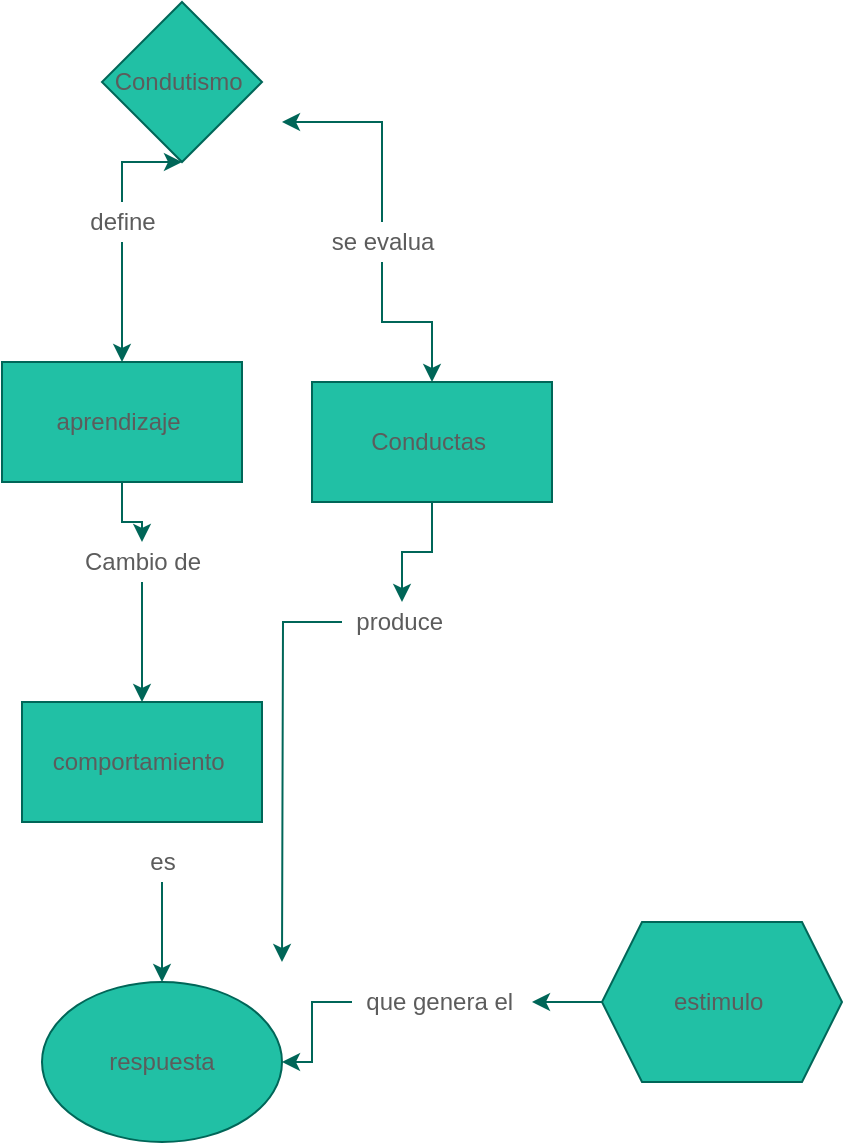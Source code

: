 <mxfile version="13.8.5" type="github" pages="2">
  <diagram id="rv3ATm2bJf_pBaVJTzYc" name="Page-1">
    <mxGraphModel dx="1157" dy="643" grid="1" gridSize="10" guides="1" tooltips="1" connect="1" arrows="1" fold="1" page="1" pageScale="1" pageWidth="827" pageHeight="1169" math="0" shadow="0">
      <root>
        <mxCell id="0" />
        <mxCell id="1" parent="0" />
        <mxCell id="E8Y2DjJsMRhYmjLtC1ih-2" value="&lt;font style=&quot;vertical-align: inherit&quot;&gt;&lt;font style=&quot;vertical-align: inherit&quot;&gt;Condutismo&amp;nbsp;&lt;/font&gt;&lt;/font&gt;" style="rhombus;whiteSpace=wrap;html=1;fillColor=#21C0A5;strokeColor=#006658;fontColor=#5C5C5C;" vertex="1" parent="1">
          <mxGeometry x="130" y="30" width="80" height="80" as="geometry" />
        </mxCell>
        <mxCell id="E8Y2DjJsMRhYmjLtC1ih-4" value="" style="edgeStyle=orthogonalEdgeStyle;rounded=0;orthogonalLoop=1;jettySize=auto;html=1;strokeColor=#006658;fontColor=#5C5C5C;" edge="1" parent="1" source="E8Y2DjJsMRhYmjLtC1ih-3" target="E8Y2DjJsMRhYmjLtC1ih-2">
          <mxGeometry relative="1" as="geometry" />
        </mxCell>
        <mxCell id="E8Y2DjJsMRhYmjLtC1ih-6" value="" style="edgeStyle=orthogonalEdgeStyle;rounded=0;orthogonalLoop=1;jettySize=auto;html=1;strokeColor=#006658;fontColor=#5C5C5C;" edge="1" parent="1" source="E8Y2DjJsMRhYmjLtC1ih-3" target="E8Y2DjJsMRhYmjLtC1ih-5">
          <mxGeometry relative="1" as="geometry" />
        </mxCell>
        <mxCell id="E8Y2DjJsMRhYmjLtC1ih-3" value="&lt;font style=&quot;vertical-align: inherit&quot;&gt;&lt;font style=&quot;vertical-align: inherit&quot;&gt;&lt;font style=&quot;vertical-align: inherit&quot;&gt;&lt;font style=&quot;vertical-align: inherit&quot;&gt;&amp;nbsp;define&amp;nbsp;&lt;/font&gt;&lt;/font&gt;&lt;/font&gt;&lt;/font&gt;" style="text;html=1;align=center;verticalAlign=middle;resizable=0;points=[];autosize=1;fontColor=#5C5C5C;" vertex="1" parent="1">
          <mxGeometry x="115" y="130" width="50" height="20" as="geometry" />
        </mxCell>
        <mxCell id="E8Y2DjJsMRhYmjLtC1ih-11" value="" style="edgeStyle=orthogonalEdgeStyle;rounded=0;orthogonalLoop=1;jettySize=auto;html=1;strokeColor=#006658;fontColor=#5C5C5C;" edge="1" parent="1" source="E8Y2DjJsMRhYmjLtC1ih-5" target="E8Y2DjJsMRhYmjLtC1ih-9">
          <mxGeometry relative="1" as="geometry" />
        </mxCell>
        <mxCell id="E8Y2DjJsMRhYmjLtC1ih-5" value="&lt;font style=&quot;vertical-align: inherit&quot;&gt;&lt;font style=&quot;vertical-align: inherit&quot;&gt;aprendizaje&amp;nbsp;&lt;/font&gt;&lt;/font&gt;" style="whiteSpace=wrap;html=1;fillColor=#21C0A5;strokeColor=#006658;fontColor=#5C5C5C;" vertex="1" parent="1">
          <mxGeometry x="80" y="210" width="120" height="60" as="geometry" />
        </mxCell>
        <mxCell id="E8Y2DjJsMRhYmjLtC1ih-13" value="" style="edgeStyle=orthogonalEdgeStyle;rounded=0;orthogonalLoop=1;jettySize=auto;html=1;strokeColor=#006658;fontColor=#5C5C5C;" edge="1" parent="1" source="E8Y2DjJsMRhYmjLtC1ih-9" target="E8Y2DjJsMRhYmjLtC1ih-12">
          <mxGeometry relative="1" as="geometry" />
        </mxCell>
        <mxCell id="E8Y2DjJsMRhYmjLtC1ih-9" value="&lt;font style=&quot;vertical-align: inherit&quot;&gt;&lt;font style=&quot;vertical-align: inherit&quot;&gt;Cambio de&lt;/font&gt;&lt;/font&gt;" style="text;html=1;align=center;verticalAlign=middle;resizable=0;points=[];autosize=1;fontColor=#5C5C5C;" vertex="1" parent="1">
          <mxGeometry x="115" y="300" width="70" height="20" as="geometry" />
        </mxCell>
        <mxCell id="E8Y2DjJsMRhYmjLtC1ih-12" value="&lt;font style=&quot;vertical-align: inherit&quot;&gt;&lt;font style=&quot;vertical-align: inherit&quot;&gt;comportamiento&amp;nbsp;&lt;/font&gt;&lt;/font&gt;" style="whiteSpace=wrap;html=1;fillColor=#21C0A5;strokeColor=#006658;fontColor=#5C5C5C;" vertex="1" parent="1">
          <mxGeometry x="90" y="380" width="120" height="60" as="geometry" />
        </mxCell>
        <mxCell id="E8Y2DjJsMRhYmjLtC1ih-16" value="" style="edgeStyle=orthogonalEdgeStyle;rounded=0;orthogonalLoop=1;jettySize=auto;html=1;strokeColor=#006658;fontColor=#5C5C5C;" edge="1" parent="1" source="E8Y2DjJsMRhYmjLtC1ih-14" target="E8Y2DjJsMRhYmjLtC1ih-15">
          <mxGeometry relative="1" as="geometry" />
        </mxCell>
        <mxCell id="E8Y2DjJsMRhYmjLtC1ih-32" value="" style="edgeStyle=orthogonalEdgeStyle;rounded=0;orthogonalLoop=1;jettySize=auto;html=1;strokeColor=#006658;fontColor=#5C5C5C;" edge="1" parent="1" source="E8Y2DjJsMRhYmjLtC1ih-14">
          <mxGeometry relative="1" as="geometry">
            <mxPoint x="220" y="90" as="targetPoint" />
            <Array as="points">
              <mxPoint x="270" y="90" />
              <mxPoint x="270" y="90" />
            </Array>
          </mxGeometry>
        </mxCell>
        <mxCell id="E8Y2DjJsMRhYmjLtC1ih-14" value="&lt;font style=&quot;vertical-align: inherit&quot;&gt;&lt;font style=&quot;vertical-align: inherit&quot;&gt;se evalua&lt;/font&gt;&lt;/font&gt;" style="text;html=1;align=center;verticalAlign=middle;resizable=0;points=[];autosize=1;fontColor=#5C5C5C;" vertex="1" parent="1">
          <mxGeometry x="235" y="140" width="70" height="20" as="geometry" />
        </mxCell>
        <mxCell id="E8Y2DjJsMRhYmjLtC1ih-24" value="" style="edgeStyle=orthogonalEdgeStyle;rounded=0;orthogonalLoop=1;jettySize=auto;html=1;strokeColor=#006658;fontColor=#5C5C5C;" edge="1" parent="1" source="E8Y2DjJsMRhYmjLtC1ih-15" target="E8Y2DjJsMRhYmjLtC1ih-22">
          <mxGeometry relative="1" as="geometry" />
        </mxCell>
        <mxCell id="E8Y2DjJsMRhYmjLtC1ih-15" value="&lt;font style=&quot;vertical-align: inherit&quot;&gt;&lt;font style=&quot;vertical-align: inherit&quot;&gt;Conductas&amp;nbsp;&lt;/font&gt;&lt;/font&gt;" style="whiteSpace=wrap;html=1;fillColor=#21C0A5;strokeColor=#006658;fontColor=#5C5C5C;" vertex="1" parent="1">
          <mxGeometry x="235" y="220" width="120" height="60" as="geometry" />
        </mxCell>
        <mxCell id="E8Y2DjJsMRhYmjLtC1ih-21" value="" style="edgeStyle=orthogonalEdgeStyle;rounded=0;orthogonalLoop=1;jettySize=auto;html=1;strokeColor=#006658;fontColor=#5C5C5C;" edge="1" parent="1" source="E8Y2DjJsMRhYmjLtC1ih-17" target="E8Y2DjJsMRhYmjLtC1ih-20">
          <mxGeometry relative="1" as="geometry" />
        </mxCell>
        <mxCell id="E8Y2DjJsMRhYmjLtC1ih-17" value="&lt;font style=&quot;vertical-align: inherit&quot;&gt;&lt;font style=&quot;vertical-align: inherit&quot;&gt;es&lt;/font&gt;&lt;/font&gt;" style="text;html=1;align=center;verticalAlign=middle;resizable=0;points=[];autosize=1;fontColor=#5C5C5C;" vertex="1" parent="1">
          <mxGeometry x="145" y="450" width="30" height="20" as="geometry" />
        </mxCell>
        <mxCell id="E8Y2DjJsMRhYmjLtC1ih-20" value="&lt;font style=&quot;vertical-align: inherit&quot;&gt;&lt;font style=&quot;vertical-align: inherit&quot;&gt;respuesta&lt;/font&gt;&lt;/font&gt;" style="ellipse;whiteSpace=wrap;html=1;fillColor=#21C0A5;strokeColor=#006658;fontColor=#5C5C5C;" vertex="1" parent="1">
          <mxGeometry x="100" y="520" width="120" height="80" as="geometry" />
        </mxCell>
        <mxCell id="E8Y2DjJsMRhYmjLtC1ih-30" value="" style="edgeStyle=orthogonalEdgeStyle;rounded=0;orthogonalLoop=1;jettySize=auto;html=1;strokeColor=#006658;fontColor=#5C5C5C;" edge="1" parent="1" source="E8Y2DjJsMRhYmjLtC1ih-22">
          <mxGeometry relative="1" as="geometry">
            <mxPoint x="220" y="510" as="targetPoint" />
          </mxGeometry>
        </mxCell>
        <mxCell id="E8Y2DjJsMRhYmjLtC1ih-22" value="&lt;font style=&quot;vertical-align: inherit&quot;&gt;&lt;font style=&quot;vertical-align: inherit&quot;&gt;produce&amp;nbsp;&lt;/font&gt;&lt;/font&gt;" style="text;html=1;align=center;verticalAlign=middle;resizable=0;points=[];autosize=1;fontColor=#5C5C5C;" vertex="1" parent="1">
          <mxGeometry x="250" y="330" width="60" height="20" as="geometry" />
        </mxCell>
        <mxCell id="E8Y2DjJsMRhYmjLtC1ih-26" value="" style="edgeStyle=orthogonalEdgeStyle;rounded=0;orthogonalLoop=1;jettySize=auto;html=1;strokeColor=#006658;fontColor=#5C5C5C;" edge="1" parent="1" source="E8Y2DjJsMRhYmjLtC1ih-25" target="E8Y2DjJsMRhYmjLtC1ih-20">
          <mxGeometry relative="1" as="geometry" />
        </mxCell>
        <mxCell id="E8Y2DjJsMRhYmjLtC1ih-25" value="&lt;font style=&quot;vertical-align: inherit&quot;&gt;&lt;font style=&quot;vertical-align: inherit&quot;&gt;que genera el&amp;nbsp;&lt;/font&gt;&lt;/font&gt;" style="text;html=1;align=center;verticalAlign=middle;resizable=0;points=[];autosize=1;fontColor=#5C5C5C;" vertex="1" parent="1">
          <mxGeometry x="255" y="520" width="90" height="20" as="geometry" />
        </mxCell>
        <mxCell id="E8Y2DjJsMRhYmjLtC1ih-28" value="" style="edgeStyle=orthogonalEdgeStyle;rounded=0;orthogonalLoop=1;jettySize=auto;html=1;strokeColor=#006658;fontColor=#5C5C5C;" edge="1" parent="1" source="E8Y2DjJsMRhYmjLtC1ih-27" target="E8Y2DjJsMRhYmjLtC1ih-25">
          <mxGeometry relative="1" as="geometry" />
        </mxCell>
        <mxCell id="E8Y2DjJsMRhYmjLtC1ih-27" value="&lt;font style=&quot;vertical-align: inherit&quot;&gt;&lt;font style=&quot;vertical-align: inherit&quot;&gt;estimulo&amp;nbsp;&lt;/font&gt;&lt;/font&gt;" style="shape=hexagon;perimeter=hexagonPerimeter2;whiteSpace=wrap;html=1;fixedSize=1;fillColor=#21C0A5;strokeColor=#006658;fontColor=#5C5C5C;" vertex="1" parent="1">
          <mxGeometry x="380" y="490" width="120" height="80" as="geometry" />
        </mxCell>
      </root>
    </mxGraphModel>
  </diagram>
  <diagram id="QFP7qdhRMdME5hZ5HMMG" name="Page-2">
    <mxGraphModel dx="875" dy="482" grid="1" gridSize="10" guides="1" tooltips="1" connect="1" arrows="1" fold="1" page="1" pageScale="1" pageWidth="827" pageHeight="1169" background="#ffffff" math="0" shadow="1">
      <root>
        <mxCell id="cimMTpMQvIOjpp7azJ9j-0" />
        <mxCell id="cimMTpMQvIOjpp7azJ9j-1" parent="cimMTpMQvIOjpp7azJ9j-0" />
        <mxCell id="cimMTpMQvIOjpp7azJ9j-5" value="" style="edgeStyle=orthogonalEdgeStyle;orthogonalLoop=1;jettySize=auto;html=1;strokeColor=#457B9D;fontColor=#1D3557;curved=1;labelBackgroundColor=#F1FAEE;" edge="1" parent="cimMTpMQvIOjpp7azJ9j-1" source="cimMTpMQvIOjpp7azJ9j-2" target="cimMTpMQvIOjpp7azJ9j-4">
          <mxGeometry relative="1" as="geometry" />
        </mxCell>
        <mxCell id="cimMTpMQvIOjpp7azJ9j-2" value="gestaltista&amp;nbsp;" style="shape=cube;whiteSpace=wrap;html=1;boundedLbl=1;backgroundOutline=1;darkOpacity=0.05;darkOpacity2=0.1;fillColor=#A8DADC;strokeColor=#457B9D;fontColor=#1D3557;" vertex="1" parent="cimMTpMQvIOjpp7azJ9j-1">
          <mxGeometry x="150" y="50" width="120" height="80" as="geometry" />
        </mxCell>
        <mxCell id="cimMTpMQvIOjpp7azJ9j-7" value="" style="edgeStyle=orthogonalEdgeStyle;orthogonalLoop=1;jettySize=auto;html=1;strokeColor=#457B9D;fontColor=#1D3557;curved=1;labelBackgroundColor=#F1FAEE;" edge="1" parent="cimMTpMQvIOjpp7azJ9j-1" source="cimMTpMQvIOjpp7azJ9j-4" target="cimMTpMQvIOjpp7azJ9j-6">
          <mxGeometry relative="1" as="geometry" />
        </mxCell>
        <mxCell id="cimMTpMQvIOjpp7azJ9j-4" value="¿que es?" style="text;html=1;align=center;verticalAlign=middle;resizable=0;points=[];autosize=1;fontColor=#1D3557;" vertex="1" parent="cimMTpMQvIOjpp7azJ9j-1">
          <mxGeometry x="170" y="150" width="70" height="20" as="geometry" />
        </mxCell>
        <mxCell id="cimMTpMQvIOjpp7azJ9j-6" value="es una corriente de la psicología moderna surgida en alemania a principios del siglo xx" style="whiteSpace=wrap;html=1;fillColor=#A8DADC;strokeColor=#457B9D;fontColor=#1D3557;" vertex="1" parent="cimMTpMQvIOjpp7azJ9j-1">
          <mxGeometry x="145" y="200" width="115" height="90" as="geometry" />
        </mxCell>
        <mxCell id="IzE-1OwDqeoOwUdFyHwt-4" value="" style="edgeStyle=orthogonalEdgeStyle;orthogonalLoop=1;jettySize=auto;html=1;strokeColor=#457B9D;fontColor=#1D3557;curved=1;labelBackgroundColor=#F1FAEE;" edge="1" parent="cimMTpMQvIOjpp7azJ9j-1" source="IzE-1OwDqeoOwUdFyHwt-2" target="IzE-1OwDqeoOwUdFyHwt-3">
          <mxGeometry relative="1" as="geometry" />
        </mxCell>
        <mxCell id="IzE-1OwDqeoOwUdFyHwt-2" value="exponentes&amp;nbsp;" style="text;html=1;align=center;verticalAlign=middle;resizable=0;points=[];autosize=1;fontColor=#1D3557;" vertex="1" parent="cimMTpMQvIOjpp7azJ9j-1">
          <mxGeometry x="160" y="310" width="80" height="20" as="geometry" />
        </mxCell>
        <mxCell id="IzE-1OwDqeoOwUdFyHwt-3" value="max Wertheimer&amp;nbsp;&lt;br&gt;wolfgang&amp;nbsp;&lt;br&gt;kohler&amp;nbsp;&lt;br&gt;kurt koffka&amp;nbsp;&lt;br&gt;kurt lewin&amp;nbsp;&amp;nbsp;" style="whiteSpace=wrap;html=1;fillColor=#A8DADC;strokeColor=#457B9D;fontColor=#1D3557;" vertex="1" parent="cimMTpMQvIOjpp7azJ9j-1">
          <mxGeometry x="145" y="360" width="110" height="90" as="geometry" />
        </mxCell>
        <mxCell id="IzE-1OwDqeoOwUdFyHwt-6" value="" style="edgeStyle=orthogonalEdgeStyle;orthogonalLoop=1;jettySize=auto;html=1;strokeColor=#457B9D;fontColor=#1D3557;curved=1;labelBackgroundColor=#F1FAEE;" edge="1" parent="cimMTpMQvIOjpp7azJ9j-1" source="IzE-1OwDqeoOwUdFyHwt-5" target="cimMTpMQvIOjpp7azJ9j-4">
          <mxGeometry relative="1" as="geometry" />
        </mxCell>
        <mxCell id="IzE-1OwDqeoOwUdFyHwt-8" value="" style="edgeStyle=orthogonalEdgeStyle;orthogonalLoop=1;jettySize=auto;html=1;strokeColor=#457B9D;fontColor=#1D3557;curved=1;labelBackgroundColor=#F1FAEE;" edge="1" parent="cimMTpMQvIOjpp7azJ9j-1" source="IzE-1OwDqeoOwUdFyHwt-5" target="IzE-1OwDqeoOwUdFyHwt-7">
          <mxGeometry relative="1" as="geometry" />
        </mxCell>
        <mxCell id="IzE-1OwDqeoOwUdFyHwt-5" value="el término Gestalt proviene del alemán fue introducido por christian von ehrenfels&amp;nbsp;" style="whiteSpace=wrap;html=1;fillColor=#A8DADC;strokeColor=#457B9D;fontColor=#1D3557;" vertex="1" parent="cimMTpMQvIOjpp7azJ9j-1">
          <mxGeometry x="320" y="90" width="130" height="80" as="geometry" />
        </mxCell>
        <mxCell id="IzE-1OwDqeoOwUdFyHwt-7" value="forma, figura,configuracion estructura o creación&amp;nbsp;&amp;nbsp;" style="whiteSpace=wrap;html=1;fillColor=#A8DADC;strokeColor=#457B9D;fontColor=#1D3557;" vertex="1" parent="cimMTpMQvIOjpp7azJ9j-1">
          <mxGeometry x="325" y="260" width="120" height="60" as="geometry" />
        </mxCell>
        <mxCell id="X8H8T7E18yM2oK2QaYuQ-0" value="immanuel kant: imaginación como condición subjetiva, construcción mental cuya materia procede de los estímulos pero cuya forma impone el hacer desde la imaginación espacio y tiempo&amp;nbsp; &amp;nbsp;&lt;br&gt;:" style="whiteSpace=wrap;html=1;fillColor=#A8DADC;strokeColor=#457B9D;fontColor=#1D3557;" vertex="1" parent="cimMTpMQvIOjpp7azJ9j-1">
          <mxGeometry x="490" y="10" width="180" height="140" as="geometry" />
        </mxCell>
        <mxCell id="MinUeuVjV2dNY3Bam98x-2" value="" style="edgeStyle=orthogonalEdgeStyle;orthogonalLoop=1;jettySize=auto;html=1;strokeColor=#457B9D;fontColor=#1D3557;curved=1;labelBackgroundColor=#F1FAEE;" edge="1" parent="cimMTpMQvIOjpp7azJ9j-1" source="MinUeuVjV2dNY3Bam98x-0" target="MinUeuVjV2dNY3Bam98x-1">
          <mxGeometry relative="1" as="geometry" />
        </mxCell>
        <mxCell id="MinUeuVjV2dNY3Bam98x-0" value="Edmundo Husserl: la fenomenología raíz fundamental, debido a su comprensión de la experiencia consciente como una experiencia fenomenológica&amp;nbsp;&amp;nbsp;" style="whiteSpace=wrap;html=1;fillColor=#A8DADC;strokeColor=#457B9D;fontColor=#1D3557;" vertex="1" parent="cimMTpMQvIOjpp7azJ9j-1">
          <mxGeometry x="510" y="190" width="170" height="130" as="geometry" />
        </mxCell>
        <mxCell id="MinUeuVjV2dNY3Bam98x-1" value="necesidad de comprender la experiencia consciente como vía fundamental para la descripción de los procesos mentales&amp;nbsp;" style="whiteSpace=wrap;html=1;fillColor=#A8DADC;strokeColor=#457B9D;fontColor=#1D3557;" vertex="1" parent="cimMTpMQvIOjpp7azJ9j-1">
          <mxGeometry x="760" y="190" width="170" height="130" as="geometry" />
        </mxCell>
        <mxCell id="MinUeuVjV2dNY3Bam98x-4" value="" style="edgeStyle=orthogonalEdgeStyle;orthogonalLoop=1;jettySize=auto;html=1;strokeColor=#457B9D;fontColor=#1D3557;curved=1;labelBackgroundColor=#F1FAEE;" edge="1" parent="cimMTpMQvIOjpp7azJ9j-1" source="MinUeuVjV2dNY3Bam98x-3" target="X8H8T7E18yM2oK2QaYuQ-0">
          <mxGeometry relative="1" as="geometry" />
        </mxCell>
        <mxCell id="MinUeuVjV2dNY3Bam98x-3" value="yo imaginante y pensante&amp;nbsp;" style="whiteSpace=wrap;html=1;fillColor=#A8DADC;strokeColor=#457B9D;fontColor=#1D3557;" vertex="1" parent="cimMTpMQvIOjpp7azJ9j-1">
          <mxGeometry x="707" width="163" height="30" as="geometry" />
        </mxCell>
        <mxCell id="MinUeuVjV2dNY3Bam98x-5" value="todo pensar supone al sujeto que piensa&amp;nbsp;" style="whiteSpace=wrap;html=1;fillColor=#A8DADC;strokeColor=#457B9D;fontColor=#1D3557;" vertex="1" parent="cimMTpMQvIOjpp7azJ9j-1">
          <mxGeometry x="707" y="50" width="193" height="40" as="geometry" />
        </mxCell>
        <mxCell id="MinUeuVjV2dNY3Bam98x-6" value="" style="endArrow=classic;startArrow=classic;html=1;strokeColor=#457B9D;fontColor=#1D3557;curved=1;labelBackgroundColor=#F1FAEE;" edge="1" parent="cimMTpMQvIOjpp7azJ9j-1">
          <mxGeometry width="50" height="50" relative="1" as="geometry">
            <mxPoint x="280" y="70" as="sourcePoint" />
            <mxPoint x="460" y="70" as="targetPoint" />
          </mxGeometry>
        </mxCell>
        <mxCell id="MinUeuVjV2dNY3Bam98x-7" value="" style="endArrow=classic;startArrow=classic;html=1;strokeColor=#457B9D;fontColor=#1D3557;curved=1;labelBackgroundColor=#F1FAEE;" edge="1" parent="cimMTpMQvIOjpp7azJ9j-1">
          <mxGeometry width="50" height="50" relative="1" as="geometry">
            <mxPoint x="460" y="270" as="sourcePoint" />
            <mxPoint x="460" y="70" as="targetPoint" />
          </mxGeometry>
        </mxCell>
        <mxCell id="MinUeuVjV2dNY3Bam98x-8" value="" style="endArrow=classic;startArrow=classic;html=1;strokeColor=#457B9D;fontColor=#1D3557;curved=1;labelBackgroundColor=#F1FAEE;" edge="1" parent="cimMTpMQvIOjpp7azJ9j-1">
          <mxGeometry width="50" height="50" relative="1" as="geometry">
            <mxPoint x="460" y="260" as="sourcePoint" />
            <mxPoint x="490" y="260" as="targetPoint" />
          </mxGeometry>
        </mxCell>
      </root>
    </mxGraphModel>
  </diagram>
</mxfile>
